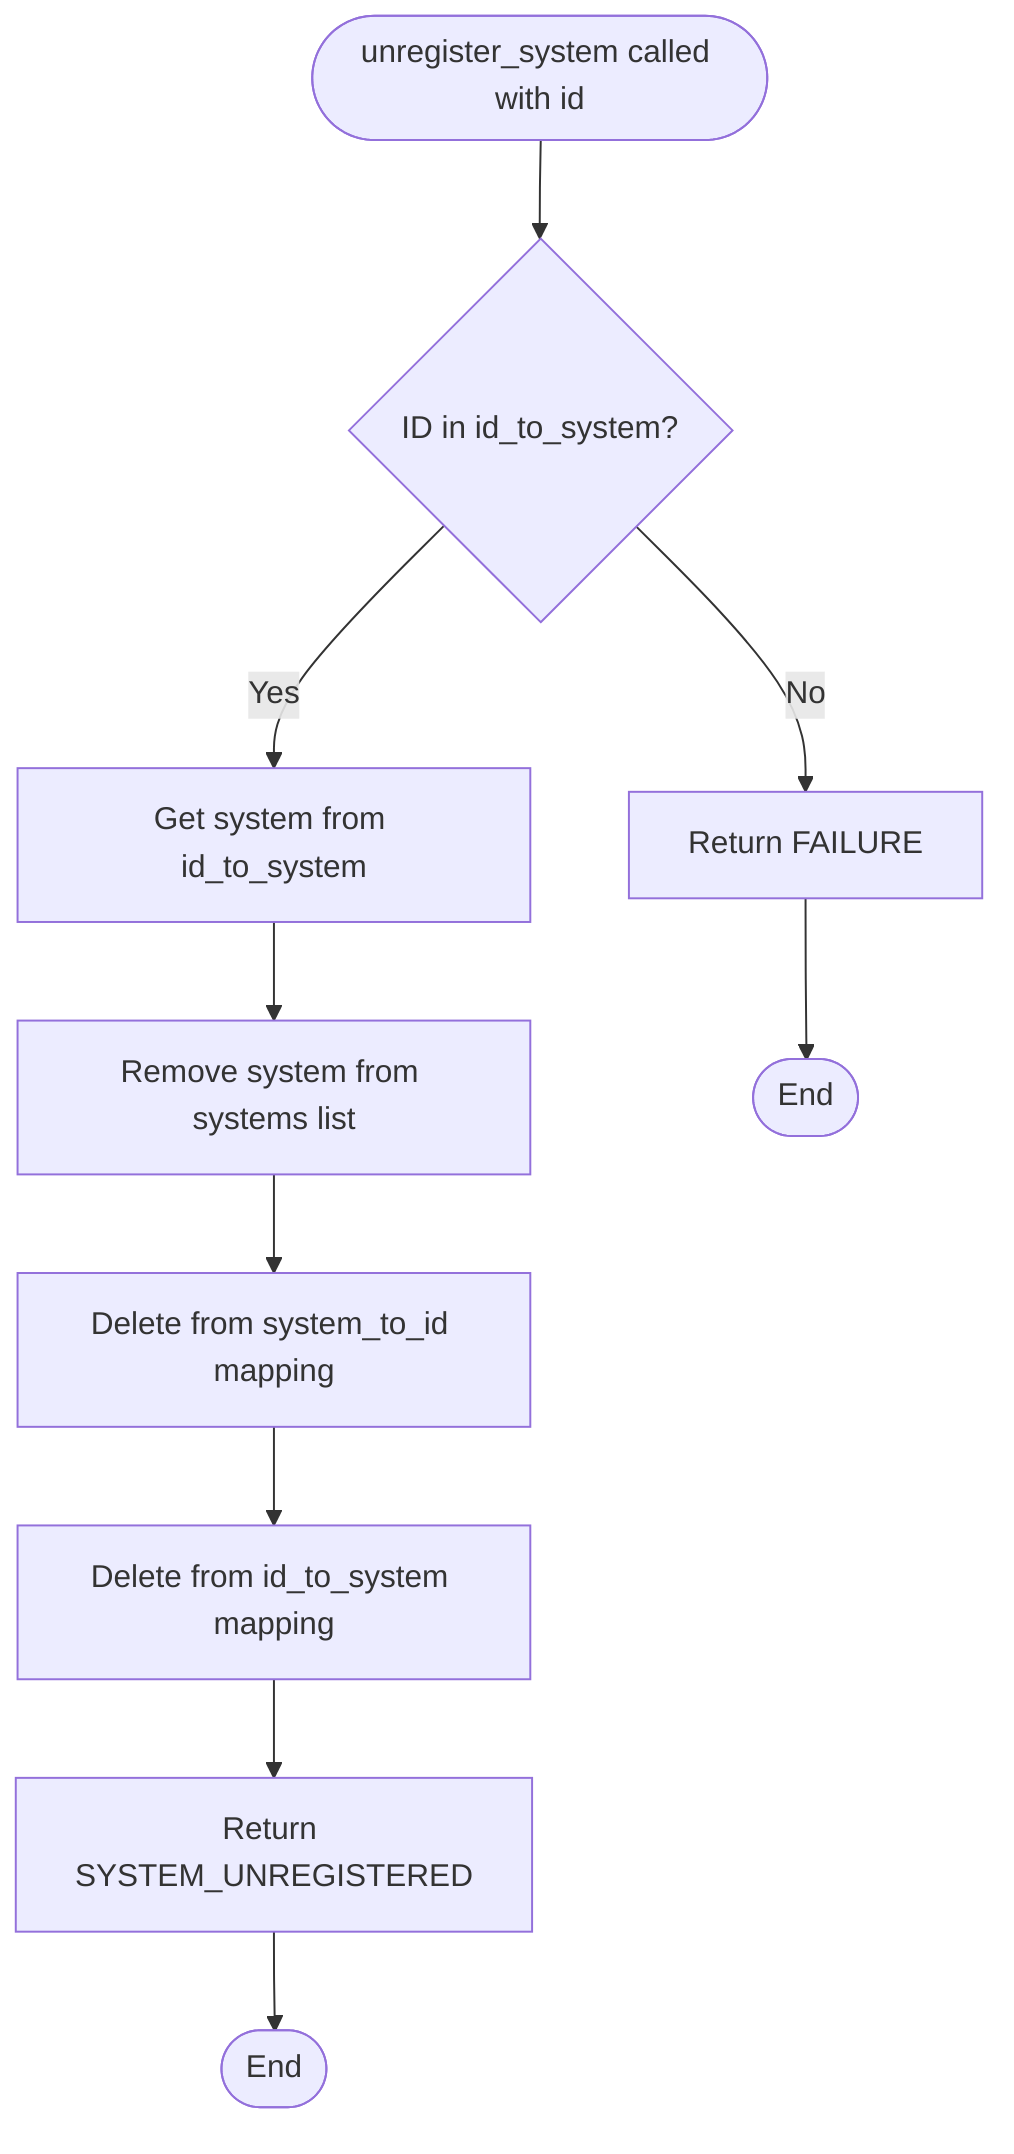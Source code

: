 flowchart TD
    Start([unregister_system called with id]) --> CheckIdExists{ID in id_to_system?}
    
    CheckIdExists -->|No| ReturnFailure[Return FAILURE]
    CheckIdExists -->|Yes| GetSystem[Get system from id_to_system]
    
    GetSystem --> RemoveFromList[Remove system from systems list]
    RemoveFromList --> DeleteSystemToId[Delete from system_to_id mapping]
    DeleteSystemToId --> DeleteIdToSystem[Delete from id_to_system mapping]
    
    DeleteIdToSystem --> ReturnUnregistered[Return SYSTEM_UNREGISTERED]
    
    ReturnFailure --> End1([End])
    ReturnUnregistered --> End2([End])